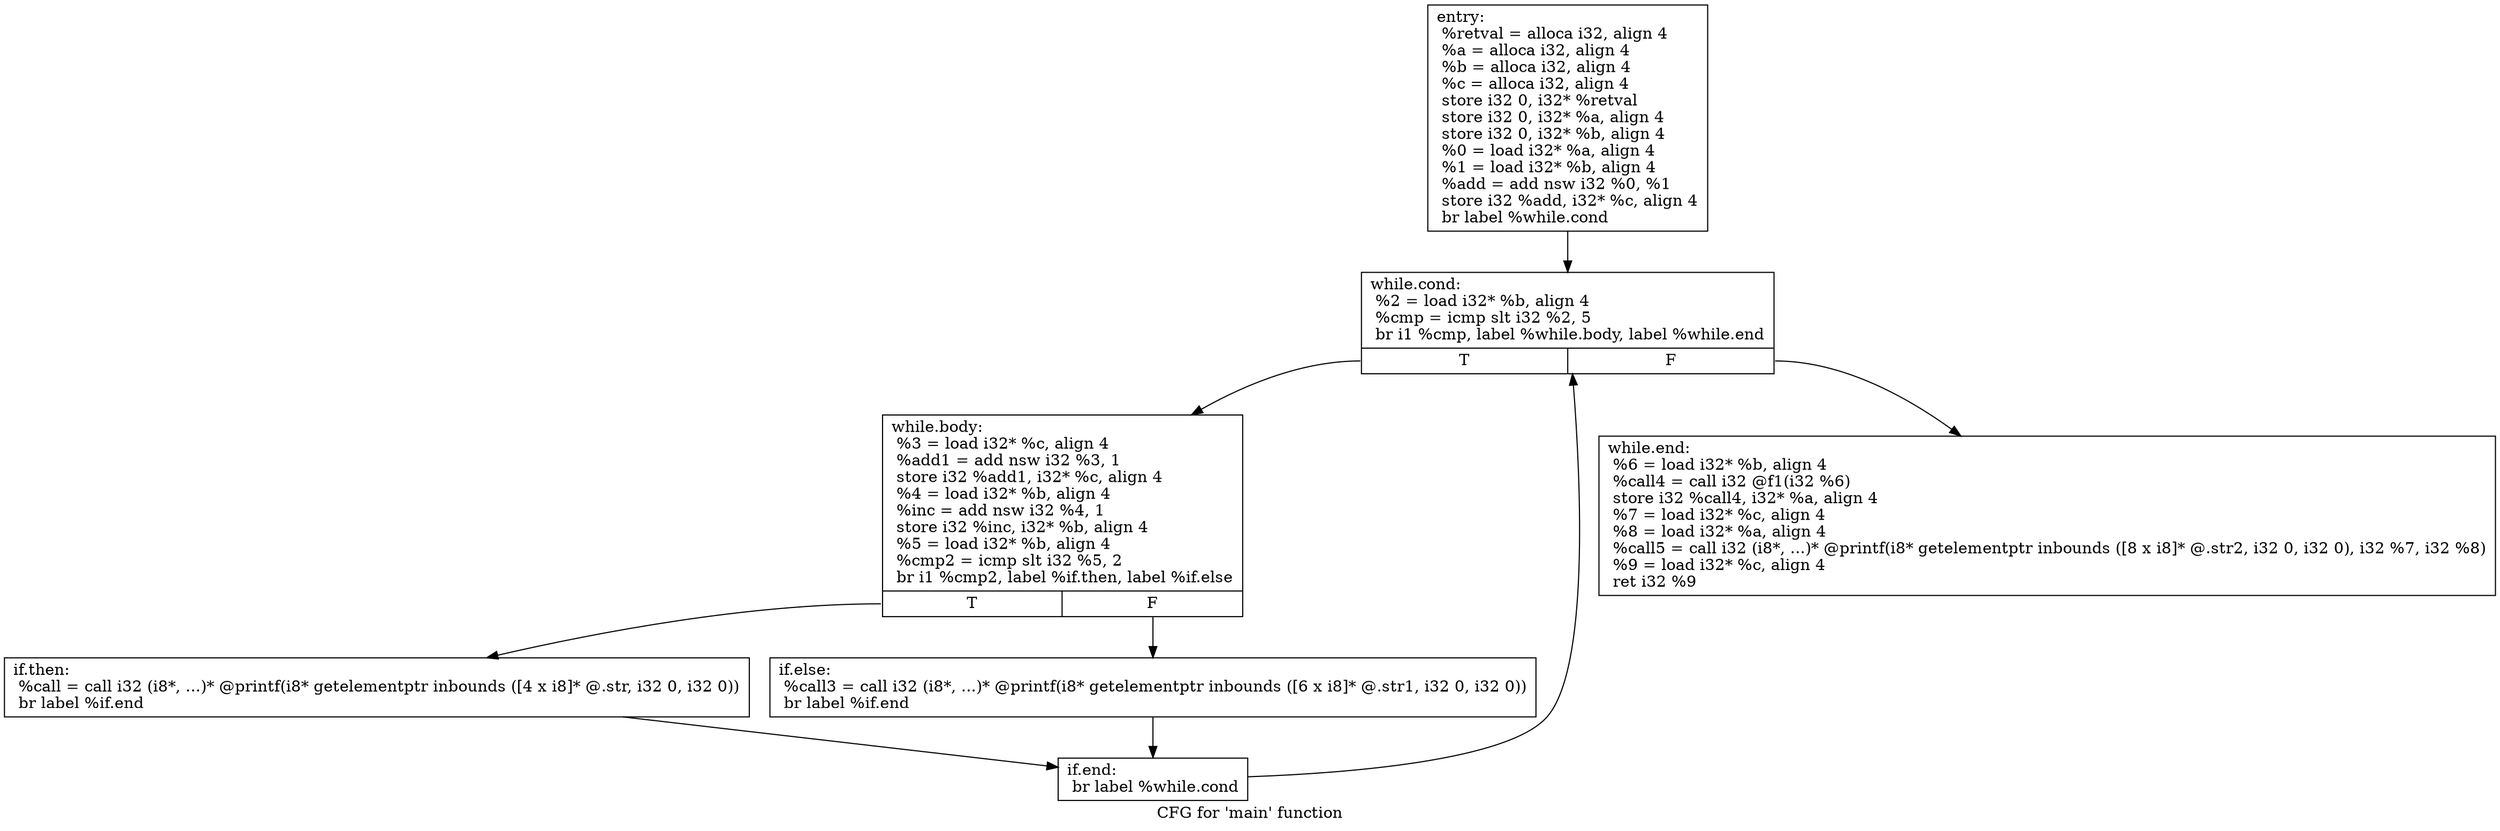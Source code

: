 digraph "CFG for 'main' function" {
	label="CFG for 'main' function";

	Node0x1c5bbc0 [shape=record,label="{entry:\l  %retval = alloca i32, align 4\l  %a = alloca i32, align 4\l  %b = alloca i32, align 4\l  %c = alloca i32, align 4\l  store i32 0, i32* %retval\l  store i32 0, i32* %a, align 4\l  store i32 0, i32* %b, align 4\l  %0 = load i32* %a, align 4\l  %1 = load i32* %b, align 4\l  %add = add nsw i32 %0, %1\l  store i32 %add, i32* %c, align 4\l  br label %while.cond\l}"];
	Node0x1c5bbc0 -> Node0x1c66c60;
	Node0x1c66c60 [shape=record,label="{while.cond:                                       \l  %2 = load i32* %b, align 4\l  %cmp = icmp slt i32 %2, 5\l  br i1 %cmp, label %while.body, label %while.end\l|{<s0>T|<s1>F}}"];
	Node0x1c66c60:s0 -> Node0x1c66cc0;
	Node0x1c66c60:s1 -> Node0x1c66e40;
	Node0x1c66cc0 [shape=record,label="{while.body:                                       \l  %3 = load i32* %c, align 4\l  %add1 = add nsw i32 %3, 1\l  store i32 %add1, i32* %c, align 4\l  %4 = load i32* %b, align 4\l  %inc = add nsw i32 %4, 1\l  store i32 %inc, i32* %b, align 4\l  %5 = load i32* %b, align 4\l  %cmp2 = icmp slt i32 %5, 2\l  br i1 %cmp2, label %if.then, label %if.else\l|{<s0>T|<s1>F}}"];
	Node0x1c66cc0:s0 -> Node0x1c66d20;
	Node0x1c66cc0:s1 -> Node0x1c66d80;
	Node0x1c66d20 [shape=record,label="{if.then:                                          \l  %call = call i32 (i8*, ...)* @printf(i8* getelementptr inbounds ([4 x i8]* @.str, i32 0, i32 0))\l  br label %if.end\l}"];
	Node0x1c66d20 -> Node0x1c66de0;
	Node0x1c66d80 [shape=record,label="{if.else:                                          \l  %call3 = call i32 (i8*, ...)* @printf(i8* getelementptr inbounds ([6 x i8]* @.str1, i32 0, i32 0))\l  br label %if.end\l}"];
	Node0x1c66d80 -> Node0x1c66de0;
	Node0x1c66de0 [shape=record,label="{if.end:                                           \l  br label %while.cond\l}"];
	Node0x1c66de0 -> Node0x1c66c60;
	Node0x1c66e40 [shape=record,label="{while.end:                                        \l  %6 = load i32* %b, align 4\l  %call4 = call i32 @f1(i32 %6)\l  store i32 %call4, i32* %a, align 4\l  %7 = load i32* %c, align 4\l  %8 = load i32* %a, align 4\l  %call5 = call i32 (i8*, ...)* @printf(i8* getelementptr inbounds ([8 x i8]* @.str2, i32 0, i32 0), i32 %7, i32 %8)\l  %9 = load i32* %c, align 4\l  ret i32 %9\l}"];
}
